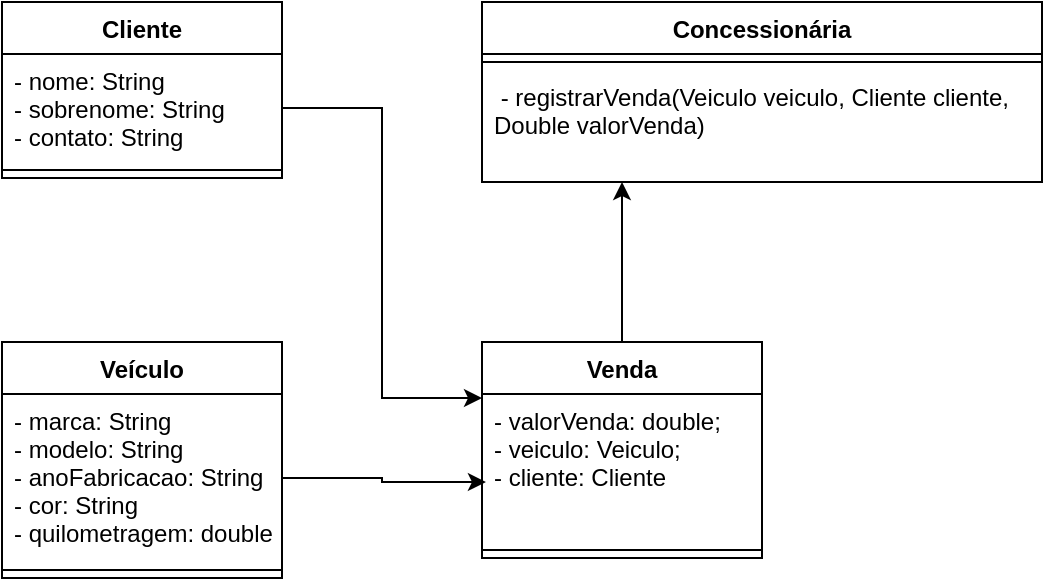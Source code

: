 <mxfile version="12.7.9" type="device"><diagram id="tsixoL_CRJkebYMsf6SD" name="Page-1"><mxGraphModel dx="868" dy="433" grid="1" gridSize="10" guides="1" tooltips="1" connect="1" arrows="1" fold="1" page="1" pageScale="1" pageWidth="827" pageHeight="1169" math="0" shadow="0"><root><mxCell id="0"/><mxCell id="1" parent="0"/><mxCell id="fR2QV5vppnuuHRMZOBm0-13" value="Veículo" style="swimlane;fontStyle=1;align=center;verticalAlign=top;childLayout=stackLayout;horizontal=1;startSize=26;horizontalStack=0;resizeParent=1;resizeParentMax=0;resizeLast=0;collapsible=1;marginBottom=0;" vertex="1" parent="1"><mxGeometry x="220" y="210" width="140" height="118" as="geometry"/></mxCell><mxCell id="fR2QV5vppnuuHRMZOBm0-14" value="- marca: String&#10;- modelo: String&#10;- anoFabricacao: String&#10;- cor: String&#10;- quilometragem: double &#10;" style="text;strokeColor=none;fillColor=none;align=left;verticalAlign=top;spacingLeft=4;spacingRight=4;overflow=hidden;rotatable=0;points=[[0,0.5],[1,0.5]];portConstraint=eastwest;" vertex="1" parent="fR2QV5vppnuuHRMZOBm0-13"><mxGeometry y="26" width="140" height="84" as="geometry"/></mxCell><mxCell id="fR2QV5vppnuuHRMZOBm0-15" value="" style="line;strokeWidth=1;fillColor=none;align=left;verticalAlign=middle;spacingTop=-1;spacingLeft=3;spacingRight=3;rotatable=0;labelPosition=right;points=[];portConstraint=eastwest;" vertex="1" parent="fR2QV5vppnuuHRMZOBm0-13"><mxGeometry y="110" width="140" height="8" as="geometry"/></mxCell><mxCell id="fR2QV5vppnuuHRMZOBm0-17" value="Cliente&#10;" style="swimlane;fontStyle=1;align=center;verticalAlign=top;childLayout=stackLayout;horizontal=1;startSize=26;horizontalStack=0;resizeParent=1;resizeParentMax=0;resizeLast=0;collapsible=1;marginBottom=0;" vertex="1" parent="1"><mxGeometry x="220" y="40" width="140" height="88" as="geometry"/></mxCell><mxCell id="fR2QV5vppnuuHRMZOBm0-18" value="- nome: String&#10;- sobrenome: String&#10;- contato: String&#10;" style="text;strokeColor=none;fillColor=none;align=left;verticalAlign=top;spacingLeft=4;spacingRight=4;overflow=hidden;rotatable=0;points=[[0,0.5],[1,0.5]];portConstraint=eastwest;" vertex="1" parent="fR2QV5vppnuuHRMZOBm0-17"><mxGeometry y="26" width="140" height="54" as="geometry"/></mxCell><mxCell id="fR2QV5vppnuuHRMZOBm0-19" value="" style="line;strokeWidth=1;fillColor=none;align=left;verticalAlign=middle;spacingTop=-1;spacingLeft=3;spacingRight=3;rotatable=0;labelPosition=right;points=[];portConstraint=eastwest;" vertex="1" parent="fR2QV5vppnuuHRMZOBm0-17"><mxGeometry y="80" width="140" height="8" as="geometry"/></mxCell><mxCell id="fR2QV5vppnuuHRMZOBm0-21" value="Concessionária&#10;" style="swimlane;fontStyle=1;align=center;verticalAlign=top;childLayout=stackLayout;horizontal=1;startSize=26;horizontalStack=0;resizeParent=1;resizeParentMax=0;resizeLast=0;collapsible=1;marginBottom=0;" vertex="1" parent="1"><mxGeometry x="460" y="40" width="280" height="90" as="geometry"/></mxCell><mxCell id="fR2QV5vppnuuHRMZOBm0-23" value="" style="line;strokeWidth=1;fillColor=none;align=left;verticalAlign=middle;spacingTop=-1;spacingLeft=3;spacingRight=3;rotatable=0;labelPosition=right;points=[];portConstraint=eastwest;" vertex="1" parent="fR2QV5vppnuuHRMZOBm0-21"><mxGeometry y="26" width="280" height="8" as="geometry"/></mxCell><mxCell id="fR2QV5vppnuuHRMZOBm0-24" value=" - registrarVenda(Veiculo veiculo, Cliente cliente,&#10;Double valorVenda)" style="text;strokeColor=none;fillColor=none;align=left;verticalAlign=top;spacingLeft=4;spacingRight=4;overflow=hidden;rotatable=0;points=[[0,0.5],[1,0.5]];portConstraint=eastwest;" vertex="1" parent="fR2QV5vppnuuHRMZOBm0-21"><mxGeometry y="34" width="280" height="56" as="geometry"/></mxCell><mxCell id="fR2QV5vppnuuHRMZOBm0-31" style="edgeStyle=orthogonalEdgeStyle;rounded=0;orthogonalLoop=1;jettySize=auto;html=1;" edge="1" parent="1" source="fR2QV5vppnuuHRMZOBm0-25"><mxGeometry relative="1" as="geometry"><mxPoint x="530" y="130" as="targetPoint"/></mxGeometry></mxCell><mxCell id="fR2QV5vppnuuHRMZOBm0-25" value="Venda&#10;" style="swimlane;fontStyle=1;align=center;verticalAlign=top;childLayout=stackLayout;horizontal=1;startSize=26;horizontalStack=0;resizeParent=1;resizeParentMax=0;resizeLast=0;collapsible=1;marginBottom=0;" vertex="1" parent="1"><mxGeometry x="460" y="210" width="140" height="108" as="geometry"/></mxCell><mxCell id="fR2QV5vppnuuHRMZOBm0-26" value="- valorVenda: double;&#10;- veiculo: Veiculo;&#10;- cliente: Cliente" style="text;strokeColor=none;fillColor=none;align=left;verticalAlign=top;spacingLeft=4;spacingRight=4;overflow=hidden;rotatable=0;points=[[0,0.5],[1,0.5]];portConstraint=eastwest;" vertex="1" parent="fR2QV5vppnuuHRMZOBm0-25"><mxGeometry y="26" width="140" height="74" as="geometry"/></mxCell><mxCell id="fR2QV5vppnuuHRMZOBm0-27" value="" style="line;strokeWidth=1;fillColor=none;align=left;verticalAlign=middle;spacingTop=-1;spacingLeft=3;spacingRight=3;rotatable=0;labelPosition=right;points=[];portConstraint=eastwest;" vertex="1" parent="fR2QV5vppnuuHRMZOBm0-25"><mxGeometry y="100" width="140" height="8" as="geometry"/></mxCell><mxCell id="fR2QV5vppnuuHRMZOBm0-29" style="edgeStyle=orthogonalEdgeStyle;rounded=0;orthogonalLoop=1;jettySize=auto;html=1;entryX=0;entryY=0.027;entryDx=0;entryDy=0;entryPerimeter=0;" edge="1" parent="1" source="fR2QV5vppnuuHRMZOBm0-18" target="fR2QV5vppnuuHRMZOBm0-26"><mxGeometry relative="1" as="geometry"/></mxCell><mxCell id="fR2QV5vppnuuHRMZOBm0-30" style="edgeStyle=orthogonalEdgeStyle;rounded=0;orthogonalLoop=1;jettySize=auto;html=1;entryX=0.014;entryY=0.595;entryDx=0;entryDy=0;entryPerimeter=0;" edge="1" parent="1" source="fR2QV5vppnuuHRMZOBm0-14" target="fR2QV5vppnuuHRMZOBm0-26"><mxGeometry relative="1" as="geometry"><mxPoint x="450" y="278" as="targetPoint"/></mxGeometry></mxCell></root></mxGraphModel></diagram></mxfile>